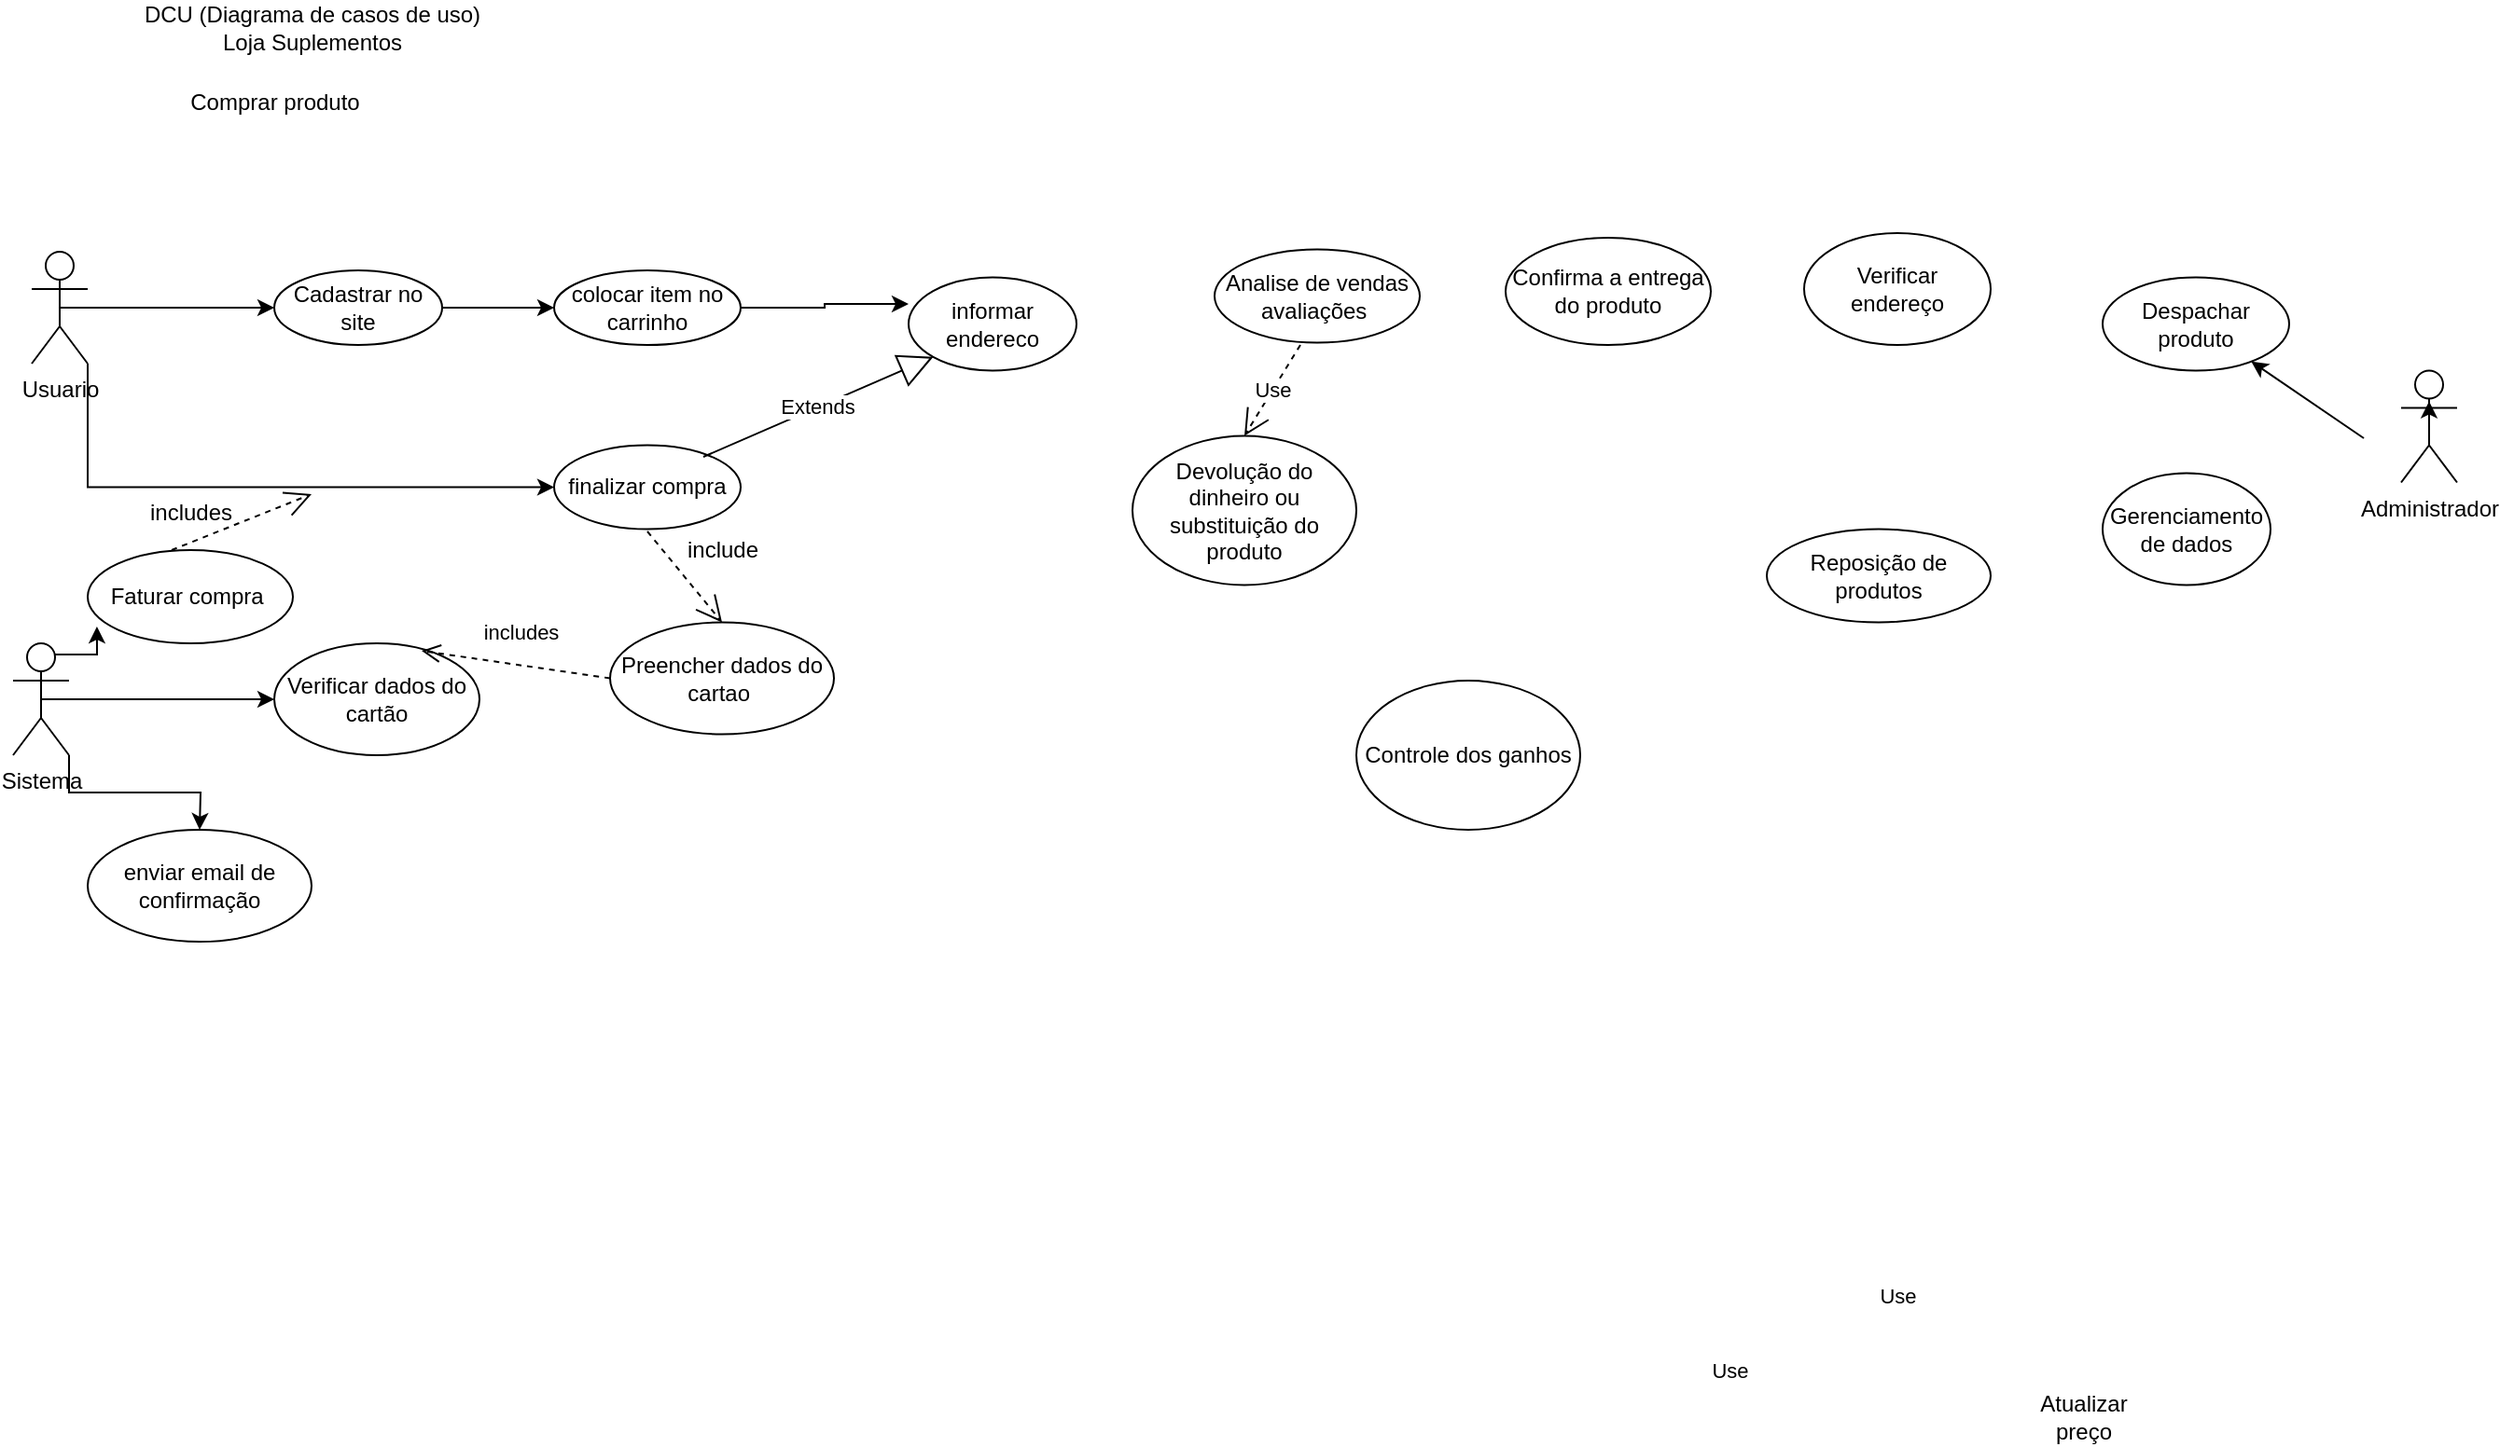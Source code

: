 <mxfile version="16.5.6" type="device"><diagram id="8Cb0QCVNyWlqVPtzwtaM" name="Page-1"><mxGraphModel dx="1422" dy="794" grid="1" gridSize="10" guides="1" tooltips="1" connect="1" arrows="1" fold="1" page="1" pageScale="1" pageWidth="827" pageHeight="1169" math="0" shadow="0"><root><mxCell id="0"/><mxCell id="1" parent="0"/><mxCell id="CkORt_mm6zxblyMwKdX7-5" style="edgeStyle=orthogonalEdgeStyle;rounded=0;orthogonalLoop=1;jettySize=auto;html=1;exitX=0.5;exitY=0.5;exitDx=0;exitDy=0;exitPerimeter=0;" parent="1" source="CkORt_mm6zxblyMwKdX7-1" edge="1"><mxGeometry relative="1" as="geometry"><mxPoint x="190" y="180" as="targetPoint"/></mxGeometry></mxCell><mxCell id="CkORt_mm6zxblyMwKdX7-40" style="edgeStyle=orthogonalEdgeStyle;rounded=0;orthogonalLoop=1;jettySize=auto;html=1;exitX=1;exitY=1;exitDx=0;exitDy=0;exitPerimeter=0;entryX=0;entryY=0.5;entryDx=0;entryDy=0;" parent="1" source="CkORt_mm6zxblyMwKdX7-1" target="CkORt_mm6zxblyMwKdX7-16" edge="1"><mxGeometry relative="1" as="geometry"/></mxCell><mxCell id="CkORt_mm6zxblyMwKdX7-1" value="Usuario" style="shape=umlActor;verticalLabelPosition=bottom;verticalAlign=top;html=1;" parent="1" vertex="1"><mxGeometry x="60" y="150" width="30" height="60" as="geometry"/></mxCell><mxCell id="CkORt_mm6zxblyMwKdX7-6" style="edgeStyle=orthogonalEdgeStyle;rounded=0;orthogonalLoop=1;jettySize=auto;html=1;exitX=0.5;exitY=0.5;exitDx=0;exitDy=0;exitPerimeter=0;" parent="1" source="CkORt_mm6zxblyMwKdX7-2" edge="1"><mxGeometry relative="1" as="geometry"><mxPoint x="190" y="390" as="targetPoint"/></mxGeometry></mxCell><mxCell id="CkORt_mm6zxblyMwKdX7-48" style="edgeStyle=orthogonalEdgeStyle;rounded=0;orthogonalLoop=1;jettySize=auto;html=1;exitX=0.75;exitY=0.1;exitDx=0;exitDy=0;exitPerimeter=0;entryX=0.045;entryY=0.82;entryDx=0;entryDy=0;entryPerimeter=0;" parent="1" source="CkORt_mm6zxblyMwKdX7-2" target="CkORt_mm6zxblyMwKdX7-46" edge="1"><mxGeometry relative="1" as="geometry"/></mxCell><mxCell id="CkORt_mm6zxblyMwKdX7-54" style="edgeStyle=orthogonalEdgeStyle;rounded=0;orthogonalLoop=1;jettySize=auto;html=1;exitX=1;exitY=1;exitDx=0;exitDy=0;exitPerimeter=0;" parent="1" source="CkORt_mm6zxblyMwKdX7-2" edge="1"><mxGeometry relative="1" as="geometry"><mxPoint x="150" y="460" as="targetPoint"/></mxGeometry></mxCell><mxCell id="CkORt_mm6zxblyMwKdX7-2" value="Sistema" style="shape=umlActor;verticalLabelPosition=bottom;verticalAlign=top;html=1;" parent="1" vertex="1"><mxGeometry x="50" y="360" width="30" height="60" as="geometry"/></mxCell><mxCell id="CkORt_mm6zxblyMwKdX7-10" style="edgeStyle=orthogonalEdgeStyle;rounded=0;orthogonalLoop=1;jettySize=auto;html=1;exitX=1;exitY=0.5;exitDx=0;exitDy=0;" parent="1" source="CkORt_mm6zxblyMwKdX7-7" edge="1"><mxGeometry relative="1" as="geometry"><mxPoint x="340" y="180" as="targetPoint"/></mxGeometry></mxCell><mxCell id="CkORt_mm6zxblyMwKdX7-7" value="Cadastrar no site" style="ellipse;whiteSpace=wrap;html=1;" parent="1" vertex="1"><mxGeometry x="190" y="160" width="90" height="40" as="geometry"/></mxCell><mxCell id="CkORt_mm6zxblyMwKdX7-8" value="DCU (Diagrama de casos de uso)&lt;br&gt;Loja Suplementos&lt;br&gt;" style="text;html=1;align=center;verticalAlign=middle;resizable=0;points=[];autosize=1;strokeColor=none;fillColor=none;" parent="1" vertex="1"><mxGeometry x="110" y="15" width="200" height="30" as="geometry"/></mxCell><mxCell id="CkORt_mm6zxblyMwKdX7-109" style="edgeStyle=orthogonalEdgeStyle;rounded=0;orthogonalLoop=1;jettySize=auto;html=1;entryX=0;entryY=0.285;entryDx=0;entryDy=0;entryPerimeter=0;" parent="1" source="CkORt_mm6zxblyMwKdX7-11" target="CkORt_mm6zxblyMwKdX7-14" edge="1"><mxGeometry relative="1" as="geometry"/></mxCell><mxCell id="CkORt_mm6zxblyMwKdX7-11" value="colocar item no carrinho" style="ellipse;whiteSpace=wrap;html=1;" parent="1" vertex="1"><mxGeometry x="340" y="160" width="100" height="40" as="geometry"/></mxCell><mxCell id="CkORt_mm6zxblyMwKdX7-14" value="informar endereco" style="ellipse;whiteSpace=wrap;html=1;" parent="1" vertex="1"><mxGeometry x="530" y="163.75" width="90" height="50" as="geometry"/></mxCell><mxCell id="CkORt_mm6zxblyMwKdX7-16" value="finalizar compra" style="ellipse;whiteSpace=wrap;html=1;" parent="1" vertex="1"><mxGeometry x="340" y="253.75" width="100" height="45" as="geometry"/></mxCell><mxCell id="CkORt_mm6zxblyMwKdX7-17" value="Comprar produto" style="text;html=1;align=center;verticalAlign=middle;resizable=0;points=[];autosize=1;strokeColor=none;fillColor=none;" parent="1" vertex="1"><mxGeometry x="135" y="60" width="110" height="20" as="geometry"/></mxCell><mxCell id="CkORt_mm6zxblyMwKdX7-20" value="Preencher dados do cartao&amp;nbsp;" style="ellipse;whiteSpace=wrap;html=1;" parent="1" vertex="1"><mxGeometry x="370" y="348.75" width="120" height="60" as="geometry"/></mxCell><mxCell id="CkORt_mm6zxblyMwKdX7-23" value="Verificar dados do cartão" style="ellipse;whiteSpace=wrap;html=1;" parent="1" vertex="1"><mxGeometry x="190" y="360" width="110" height="60" as="geometry"/></mxCell><mxCell id="CkORt_mm6zxblyMwKdX7-39" value="includes" style="html=1;verticalAlign=bottom;endArrow=open;dashed=1;endSize=8;rounded=0;entryX=0.718;entryY=0.067;entryDx=0;entryDy=0;entryPerimeter=0;exitX=0;exitY=0.5;exitDx=0;exitDy=0;" parent="1" source="CkORt_mm6zxblyMwKdX7-20" target="CkORt_mm6zxblyMwKdX7-23" edge="1"><mxGeometry x="-0.028" y="-9" relative="1" as="geometry"><mxPoint x="340" y="340" as="sourcePoint"/><mxPoint x="260" y="312.5" as="targetPoint"/><mxPoint as="offset"/></mxGeometry></mxCell><mxCell id="CkORt_mm6zxblyMwKdX7-46" value="Faturar compra&amp;nbsp;" style="ellipse;whiteSpace=wrap;html=1;" parent="1" vertex="1"><mxGeometry x="90" y="310" width="110" height="50" as="geometry"/></mxCell><mxCell id="CkORt_mm6zxblyMwKdX7-49" value="Use" style="endArrow=open;endSize=12;dashed=1;html=1;rounded=0;" parent="1" edge="1"><mxGeometry x="1" y="-894" width="160" relative="1" as="geometry"><mxPoint x="135" y="310" as="sourcePoint"/><mxPoint x="210" y="280" as="targetPoint"/><mxPoint x="428" y="-360" as="offset"/></mxGeometry></mxCell><mxCell id="CkORt_mm6zxblyMwKdX7-50" value="includes" style="text;html=1;align=center;verticalAlign=middle;resizable=0;points=[];autosize=1;strokeColor=none;fillColor=none;" parent="1" vertex="1"><mxGeometry x="115" y="280" width="60" height="20" as="geometry"/></mxCell><mxCell id="CkORt_mm6zxblyMwKdX7-51" value="Use" style="endArrow=open;endSize=12;dashed=1;html=1;rounded=0;entryX=0.5;entryY=0;entryDx=0;entryDy=0;" parent="1" target="CkORt_mm6zxblyMwKdX7-20" edge="1"><mxGeometry x="1" y="726" width="160" relative="1" as="geometry"><mxPoint x="390" y="300" as="sourcePoint"/><mxPoint x="350" y="270" as="targetPoint"/><Array as="points"><mxPoint x="390" y="300"/></Array><mxPoint x="69" y="822" as="offset"/></mxGeometry></mxCell><mxCell id="CkORt_mm6zxblyMwKdX7-52" value="include" style="text;html=1;align=center;verticalAlign=middle;resizable=0;points=[];autosize=1;strokeColor=none;fillColor=none;" parent="1" vertex="1"><mxGeometry x="405" y="300" width="50" height="20" as="geometry"/></mxCell><mxCell id="CkORt_mm6zxblyMwKdX7-55" value="enviar email de confirmação" style="ellipse;whiteSpace=wrap;html=1;" parent="1" vertex="1"><mxGeometry x="90" y="460" width="120" height="60" as="geometry"/></mxCell><mxCell id="CkORt_mm6zxblyMwKdX7-65" value="Atualizar preço" style="text;html=1;strokeColor=none;fillColor=none;align=center;verticalAlign=middle;whiteSpace=wrap;rounded=0;" parent="1" vertex="1"><mxGeometry x="1130" y="760" width="60" height="30" as="geometry"/></mxCell><mxCell id="CkORt_mm6zxblyMwKdX7-85" value="Administrador" style="shape=umlActor;verticalLabelPosition=bottom;verticalAlign=top;html=1;" parent="1" vertex="1"><mxGeometry x="1330" y="213.75" width="30" height="60" as="geometry"/></mxCell><mxCell id="CkORt_mm6zxblyMwKdX7-87" value="Despachar produto" style="ellipse;whiteSpace=wrap;html=1;" parent="1" vertex="1"><mxGeometry x="1170" y="163.75" width="100" height="50" as="geometry"/></mxCell><mxCell id="CkORt_mm6zxblyMwKdX7-91" value="Gerenciamento de dados" style="ellipse;whiteSpace=wrap;html=1;" parent="1" vertex="1"><mxGeometry x="1170" y="268.75" width="90" height="60" as="geometry"/></mxCell><mxCell id="CkORt_mm6zxblyMwKdX7-92" value="" style="endArrow=classic;html=1;rounded=0;" parent="1" target="CkORt_mm6zxblyMwKdX7-93" edge="1"><mxGeometry width="50" height="50" relative="1" as="geometry"><mxPoint x="1050" y="198.75" as="sourcePoint"/><mxPoint x="1120" y="198.75" as="targetPoint"/></mxGeometry></mxCell><mxCell id="CkORt_mm6zxblyMwKdX7-93" value="" style="ellipse;whiteSpace=wrap;html=1;" parent="1" vertex="1"><mxGeometry x="1010" y="140" width="100" height="60" as="geometry"/></mxCell><mxCell id="CkORt_mm6zxblyMwKdX7-95" value="Verificar endereço" style="text;html=1;strokeColor=none;fillColor=none;align=center;verticalAlign=middle;whiteSpace=wrap;rounded=0;" parent="1" vertex="1"><mxGeometry x="1030" y="155" width="60" height="30" as="geometry"/></mxCell><mxCell id="CkORt_mm6zxblyMwKdX7-96" value="Devolução do dinheiro ou substituição do produto" style="ellipse;whiteSpace=wrap;html=1;" parent="1" vertex="1"><mxGeometry x="650" y="248.75" width="120" height="80" as="geometry"/></mxCell><mxCell id="CkORt_mm6zxblyMwKdX7-98" value="Analise de vendas&lt;br&gt;avaliações&amp;nbsp;" style="ellipse;whiteSpace=wrap;html=1;" parent="1" vertex="1"><mxGeometry x="694" y="148.75" width="110" height="50" as="geometry"/></mxCell><mxCell id="CkORt_mm6zxblyMwKdX7-100" value="Reposição de produtos" style="ellipse;whiteSpace=wrap;html=1;" parent="1" vertex="1"><mxGeometry x="990" y="298.75" width="120" height="50" as="geometry"/></mxCell><mxCell id="CkORt_mm6zxblyMwKdX7-101" value="Confirma a entrega do produto" style="ellipse;whiteSpace=wrap;html=1;" parent="1" vertex="1"><mxGeometry x="850" y="142.5" width="110" height="57.5" as="geometry"/></mxCell><mxCell id="CkORt_mm6zxblyMwKdX7-103" style="edgeStyle=orthogonalEdgeStyle;rounded=0;orthogonalLoop=1;jettySize=auto;html=1;exitX=0.5;exitY=0.5;exitDx=0;exitDy=0;exitPerimeter=0;entryX=0.5;entryY=0.275;entryDx=0;entryDy=0;entryPerimeter=0;" parent="1" source="CkORt_mm6zxblyMwKdX7-85" target="CkORt_mm6zxblyMwKdX7-85" edge="1"><mxGeometry relative="1" as="geometry"/></mxCell><mxCell id="CkORt_mm6zxblyMwKdX7-105" value="" style="endArrow=classic;html=1;rounded=0;" parent="1" target="CkORt_mm6zxblyMwKdX7-87" edge="1"><mxGeometry width="50" height="50" relative="1" as="geometry"><mxPoint x="1310" y="250" as="sourcePoint"/><mxPoint x="730" y="290" as="targetPoint"/></mxGeometry></mxCell><mxCell id="CkORt_mm6zxblyMwKdX7-106" value="Use" style="endArrow=open;endSize=12;dashed=1;html=1;rounded=0;entryX=0.5;entryY=0;entryDx=0;entryDy=0;" parent="1" target="CkORt_mm6zxblyMwKdX7-96" edge="1"><mxGeometry width="160" relative="1" as="geometry"><mxPoint x="740" y="200" as="sourcePoint"/><mxPoint x="720" y="240" as="targetPoint"/></mxGeometry></mxCell><mxCell id="CkORt_mm6zxblyMwKdX7-111" value="Extends" style="endArrow=block;endSize=16;endFill=0;html=1;rounded=0;entryX=0;entryY=1;entryDx=0;entryDy=0;" parent="1" target="CkORt_mm6zxblyMwKdX7-14" edge="1"><mxGeometry width="160" relative="1" as="geometry"><mxPoint x="420" y="260" as="sourcePoint"/><mxPoint x="580" y="260" as="targetPoint"/></mxGeometry></mxCell><mxCell id="CkORt_mm6zxblyMwKdX7-112" value="Controle dos ganhos" style="ellipse;whiteSpace=wrap;html=1;" parent="1" vertex="1"><mxGeometry x="770" y="380" width="120" height="80" as="geometry"/></mxCell></root></mxGraphModel></diagram></mxfile>
